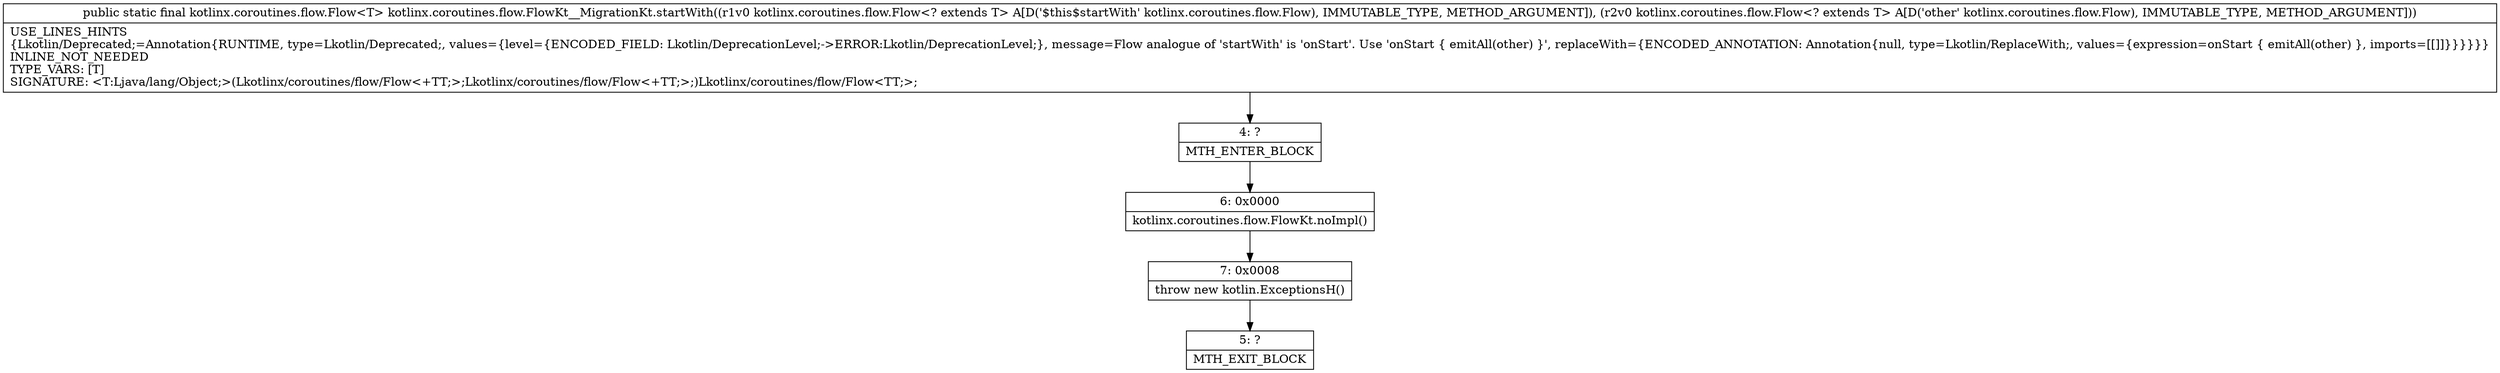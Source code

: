 digraph "CFG forkotlinx.coroutines.flow.FlowKt__MigrationKt.startWith(Lkotlinx\/coroutines\/flow\/Flow;Lkotlinx\/coroutines\/flow\/Flow;)Lkotlinx\/coroutines\/flow\/Flow;" {
Node_4 [shape=record,label="{4\:\ ?|MTH_ENTER_BLOCK\l}"];
Node_6 [shape=record,label="{6\:\ 0x0000|kotlinx.coroutines.flow.FlowKt.noImpl()\l}"];
Node_7 [shape=record,label="{7\:\ 0x0008|throw new kotlin.ExceptionsH()\l}"];
Node_5 [shape=record,label="{5\:\ ?|MTH_EXIT_BLOCK\l}"];
MethodNode[shape=record,label="{public static final kotlinx.coroutines.flow.Flow\<T\> kotlinx.coroutines.flow.FlowKt__MigrationKt.startWith((r1v0 kotlinx.coroutines.flow.Flow\<? extends T\> A[D('$this$startWith' kotlinx.coroutines.flow.Flow), IMMUTABLE_TYPE, METHOD_ARGUMENT]), (r2v0 kotlinx.coroutines.flow.Flow\<? extends T\> A[D('other' kotlinx.coroutines.flow.Flow), IMMUTABLE_TYPE, METHOD_ARGUMENT]))  | USE_LINES_HINTS\l\{Lkotlin\/Deprecated;=Annotation\{RUNTIME, type=Lkotlin\/Deprecated;, values=\{level=\{ENCODED_FIELD: Lkotlin\/DeprecationLevel;\-\>ERROR:Lkotlin\/DeprecationLevel;\}, message=Flow analogue of 'startWith' is 'onStart'. Use 'onStart \{ emitAll(other) \}', replaceWith=\{ENCODED_ANNOTATION: Annotation\{null, type=Lkotlin\/ReplaceWith;, values=\{expression=onStart \{ emitAll(other) \}, imports=[[]]\}\}\}\}\}\}\lINLINE_NOT_NEEDED\lTYPE_VARS: [T]\lSIGNATURE: \<T:Ljava\/lang\/Object;\>(Lkotlinx\/coroutines\/flow\/Flow\<+TT;\>;Lkotlinx\/coroutines\/flow\/Flow\<+TT;\>;)Lkotlinx\/coroutines\/flow\/Flow\<TT;\>;\l}"];
MethodNode -> Node_4;Node_4 -> Node_6;
Node_6 -> Node_7;
Node_7 -> Node_5;
}

